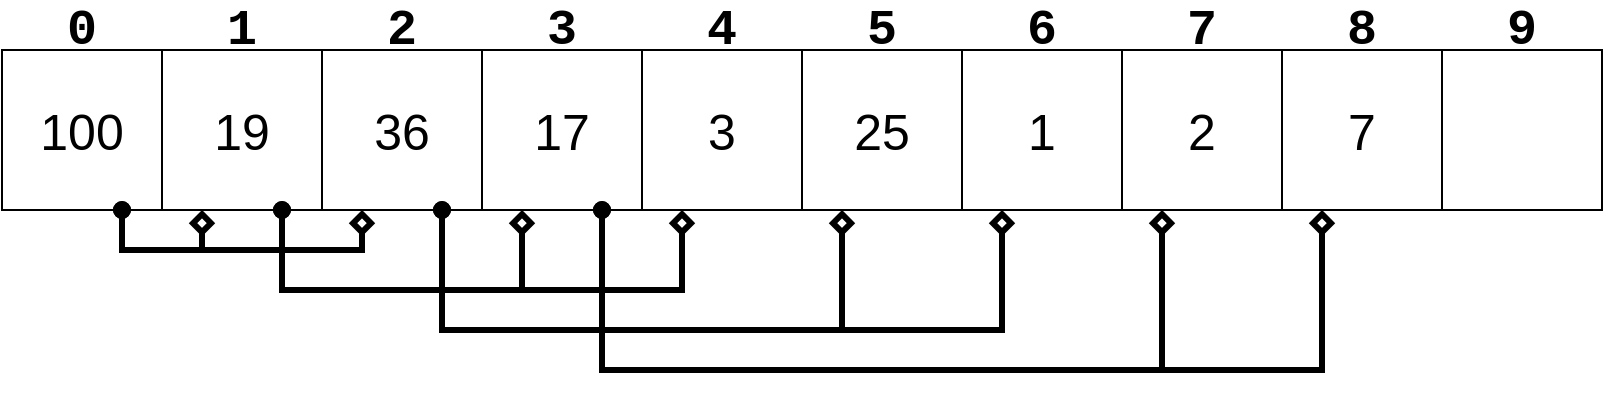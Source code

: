 <mxfile version="20.3.0" type="device"><diagram id="GhB7R2Pc3FQwyMv_m91v" name="Page-1"><mxGraphModel dx="1180" dy="818" grid="1" gridSize="10" guides="1" tooltips="1" connect="1" arrows="1" fold="1" page="1" pageScale="1" pageWidth="850" pageHeight="1100" math="0" shadow="0"><root><mxCell id="0"/><mxCell id="1" parent="0"/><mxCell id="Yn7Pne_5U_6cwrwW3ker-34" value="" style="group" vertex="1" connectable="0" parent="1"><mxGeometry x="20" y="40" width="800" height="180" as="geometry"/></mxCell><mxCell id="Yn7Pne_5U_6cwrwW3ker-12" value="0" style="text;html=1;strokeColor=none;fillColor=none;align=center;verticalAlign=middle;whiteSpace=wrap;rounded=0;fontSize=25;fontFamily=Courier New;fontStyle=1;container=0;" vertex="1" parent="Yn7Pne_5U_6cwrwW3ker-34"><mxGeometry width="80" height="20" as="geometry"/></mxCell><mxCell id="Yn7Pne_5U_6cwrwW3ker-13" value="1" style="text;html=1;strokeColor=none;fillColor=none;align=center;verticalAlign=middle;whiteSpace=wrap;rounded=0;fontSize=25;fontFamily=Courier New;fontStyle=1;container=0;" vertex="1" parent="Yn7Pne_5U_6cwrwW3ker-34"><mxGeometry x="80" width="80" height="20" as="geometry"/></mxCell><mxCell id="Yn7Pne_5U_6cwrwW3ker-14" value="2" style="text;html=1;strokeColor=none;fillColor=none;align=center;verticalAlign=middle;whiteSpace=wrap;rounded=0;fontSize=25;fontFamily=Courier New;fontStyle=1;container=0;" vertex="1" parent="Yn7Pne_5U_6cwrwW3ker-34"><mxGeometry x="160" width="80" height="20" as="geometry"/></mxCell><mxCell id="Yn7Pne_5U_6cwrwW3ker-15" value="3" style="text;html=1;strokeColor=none;fillColor=none;align=center;verticalAlign=middle;whiteSpace=wrap;rounded=0;fontSize=25;fontFamily=Courier New;fontStyle=1;container=0;" vertex="1" parent="Yn7Pne_5U_6cwrwW3ker-34"><mxGeometry x="240" width="80" height="20" as="geometry"/></mxCell><mxCell id="Yn7Pne_5U_6cwrwW3ker-16" value="4" style="text;html=1;strokeColor=none;fillColor=none;align=center;verticalAlign=middle;whiteSpace=wrap;rounded=0;fontSize=25;fontFamily=Courier New;fontStyle=1;container=0;" vertex="1" parent="Yn7Pne_5U_6cwrwW3ker-34"><mxGeometry x="320" width="80" height="20" as="geometry"/></mxCell><mxCell id="Yn7Pne_5U_6cwrwW3ker-17" value="5" style="text;html=1;strokeColor=none;fillColor=none;align=center;verticalAlign=middle;whiteSpace=wrap;rounded=0;fontSize=25;fontFamily=Courier New;fontStyle=1;container=0;" vertex="1" parent="Yn7Pne_5U_6cwrwW3ker-34"><mxGeometry x="400" width="80" height="20" as="geometry"/></mxCell><mxCell id="Yn7Pne_5U_6cwrwW3ker-18" value="6" style="text;html=1;strokeColor=none;fillColor=none;align=center;verticalAlign=middle;whiteSpace=wrap;rounded=0;fontSize=25;fontFamily=Courier New;fontStyle=1;container=0;" vertex="1" parent="Yn7Pne_5U_6cwrwW3ker-34"><mxGeometry x="480" width="80" height="20" as="geometry"/></mxCell><mxCell id="Yn7Pne_5U_6cwrwW3ker-19" value="7" style="text;html=1;strokeColor=none;fillColor=none;align=center;verticalAlign=middle;whiteSpace=wrap;rounded=0;fontSize=25;fontFamily=Courier New;fontStyle=1;container=0;" vertex="1" parent="Yn7Pne_5U_6cwrwW3ker-34"><mxGeometry x="560" width="80" height="20" as="geometry"/></mxCell><mxCell id="Yn7Pne_5U_6cwrwW3ker-20" value="8" style="text;html=1;strokeColor=none;fillColor=none;align=center;verticalAlign=middle;whiteSpace=wrap;rounded=0;fontSize=25;fontFamily=Courier New;fontStyle=1;container=0;" vertex="1" parent="Yn7Pne_5U_6cwrwW3ker-34"><mxGeometry x="640" width="80" height="20" as="geometry"/></mxCell><mxCell id="Yn7Pne_5U_6cwrwW3ker-21" value="9" style="text;html=1;strokeColor=none;fillColor=none;align=center;verticalAlign=middle;whiteSpace=wrap;rounded=0;fontSize=25;fontFamily=Courier New;fontStyle=1;container=0;" vertex="1" parent="Yn7Pne_5U_6cwrwW3ker-34"><mxGeometry x="720" width="80" height="20" as="geometry"/></mxCell><mxCell id="Yn7Pne_5U_6cwrwW3ker-1" value="&lt;font style=&quot;font-size: 25px;&quot;&gt;100&lt;/font&gt;" style="whiteSpace=wrap;html=1;aspect=fixed;container=0;" vertex="1" parent="Yn7Pne_5U_6cwrwW3ker-34"><mxGeometry y="20" width="80" height="80" as="geometry"/></mxCell><mxCell id="Yn7Pne_5U_6cwrwW3ker-2" value="&lt;font style=&quot;font-size: 25px;&quot;&gt;19&lt;/font&gt;" style="whiteSpace=wrap;html=1;aspect=fixed;container=0;" vertex="1" parent="Yn7Pne_5U_6cwrwW3ker-34"><mxGeometry x="80" y="20" width="80" height="80" as="geometry"/></mxCell><mxCell id="Yn7Pne_5U_6cwrwW3ker-3" value="&lt;font style=&quot;font-size: 25px;&quot;&gt;36&lt;/font&gt;" style="whiteSpace=wrap;html=1;aspect=fixed;container=0;" vertex="1" parent="Yn7Pne_5U_6cwrwW3ker-34"><mxGeometry x="160" y="20" width="80" height="80" as="geometry"/></mxCell><mxCell id="Yn7Pne_5U_6cwrwW3ker-4" value="&lt;font style=&quot;font-size: 25px;&quot;&gt;17&lt;/font&gt;" style="whiteSpace=wrap;html=1;aspect=fixed;container=0;" vertex="1" parent="Yn7Pne_5U_6cwrwW3ker-34"><mxGeometry x="240" y="20" width="80" height="80" as="geometry"/></mxCell><mxCell id="Yn7Pne_5U_6cwrwW3ker-5" value="&lt;font style=&quot;font-size: 25px;&quot;&gt;3&lt;/font&gt;" style="whiteSpace=wrap;html=1;aspect=fixed;container=0;" vertex="1" parent="Yn7Pne_5U_6cwrwW3ker-34"><mxGeometry x="320" y="20" width="80" height="80" as="geometry"/></mxCell><mxCell id="Yn7Pne_5U_6cwrwW3ker-6" value="&lt;font style=&quot;font-size: 25px;&quot;&gt;25&lt;/font&gt;" style="whiteSpace=wrap;html=1;aspect=fixed;container=0;" vertex="1" parent="Yn7Pne_5U_6cwrwW3ker-34"><mxGeometry x="400" y="20" width="80" height="80" as="geometry"/></mxCell><mxCell id="Yn7Pne_5U_6cwrwW3ker-7" value="&lt;font style=&quot;font-size: 25px;&quot;&gt;1&lt;/font&gt;" style="whiteSpace=wrap;html=1;aspect=fixed;container=0;" vertex="1" parent="Yn7Pne_5U_6cwrwW3ker-34"><mxGeometry x="480" y="20" width="80" height="80" as="geometry"/></mxCell><mxCell id="Yn7Pne_5U_6cwrwW3ker-8" value="&lt;font style=&quot;font-size: 25px;&quot;&gt;2&lt;/font&gt;" style="whiteSpace=wrap;html=1;aspect=fixed;container=0;" vertex="1" parent="Yn7Pne_5U_6cwrwW3ker-34"><mxGeometry x="560" y="20" width="80" height="80" as="geometry"/></mxCell><mxCell id="Yn7Pne_5U_6cwrwW3ker-9" value="&lt;font style=&quot;font-size: 25px;&quot;&gt;7&lt;/font&gt;" style="whiteSpace=wrap;html=1;aspect=fixed;container=0;" vertex="1" parent="Yn7Pne_5U_6cwrwW3ker-34"><mxGeometry x="640" y="20" width="80" height="80" as="geometry"/></mxCell><mxCell id="Yn7Pne_5U_6cwrwW3ker-10" value="" style="whiteSpace=wrap;html=1;aspect=fixed;container=0;" vertex="1" parent="Yn7Pne_5U_6cwrwW3ker-34"><mxGeometry x="720" y="20" width="80" height="80" as="geometry"/></mxCell><mxCell id="Yn7Pne_5U_6cwrwW3ker-26" style="edgeStyle=orthogonalEdgeStyle;rounded=0;orthogonalLoop=1;jettySize=auto;html=1;exitX=0.75;exitY=1;exitDx=0;exitDy=0;entryX=0.25;entryY=1;entryDx=0;entryDy=0;fontFamily=Courier New;fontSize=25;endArrow=diamond;endFill=0;strokeWidth=3;startArrow=oval;startFill=1;" edge="1" parent="Yn7Pne_5U_6cwrwW3ker-34" source="Yn7Pne_5U_6cwrwW3ker-1" target="Yn7Pne_5U_6cwrwW3ker-2"><mxGeometry relative="1" as="geometry"/></mxCell><mxCell id="Yn7Pne_5U_6cwrwW3ker-27" style="edgeStyle=orthogonalEdgeStyle;rounded=0;orthogonalLoop=1;jettySize=auto;html=1;exitX=0.75;exitY=1;exitDx=0;exitDy=0;entryX=0.25;entryY=1;entryDx=0;entryDy=0;fontFamily=Courier New;fontSize=25;endArrow=diamond;endFill=0;strokeWidth=3;startArrow=oval;startFill=1;" edge="1" parent="Yn7Pne_5U_6cwrwW3ker-34" source="Yn7Pne_5U_6cwrwW3ker-1" target="Yn7Pne_5U_6cwrwW3ker-3"><mxGeometry relative="1" as="geometry"/></mxCell><mxCell id="Yn7Pne_5U_6cwrwW3ker-28" style="edgeStyle=orthogonalEdgeStyle;rounded=0;orthogonalLoop=1;jettySize=auto;html=1;exitX=0.75;exitY=1;exitDx=0;exitDy=0;entryX=0.25;entryY=1;entryDx=0;entryDy=0;fontFamily=Courier New;fontSize=25;endArrow=diamond;endFill=0;strokeWidth=3;startArrow=oval;startFill=1;" edge="1" parent="Yn7Pne_5U_6cwrwW3ker-34" source="Yn7Pne_5U_6cwrwW3ker-2" target="Yn7Pne_5U_6cwrwW3ker-4"><mxGeometry relative="1" as="geometry"><Array as="points"><mxPoint x="140" y="140"/><mxPoint x="260" y="140"/></Array></mxGeometry></mxCell><mxCell id="Yn7Pne_5U_6cwrwW3ker-29" style="edgeStyle=orthogonalEdgeStyle;rounded=0;orthogonalLoop=1;jettySize=auto;html=1;exitX=0.75;exitY=1;exitDx=0;exitDy=0;entryX=0.25;entryY=1;entryDx=0;entryDy=0;fontFamily=Courier New;fontSize=25;endArrow=diamond;endFill=0;strokeWidth=3;startArrow=oval;startFill=1;" edge="1" parent="Yn7Pne_5U_6cwrwW3ker-34" source="Yn7Pne_5U_6cwrwW3ker-2" target="Yn7Pne_5U_6cwrwW3ker-5"><mxGeometry relative="1" as="geometry"><Array as="points"><mxPoint x="140" y="140"/><mxPoint x="340" y="140"/></Array></mxGeometry></mxCell><mxCell id="Yn7Pne_5U_6cwrwW3ker-30" style="edgeStyle=orthogonalEdgeStyle;rounded=0;orthogonalLoop=1;jettySize=auto;html=1;exitX=0.75;exitY=1;exitDx=0;exitDy=0;entryX=0.25;entryY=1;entryDx=0;entryDy=0;fontFamily=Courier New;fontSize=25;endArrow=diamond;endFill=0;strokeWidth=3;startArrow=oval;startFill=1;" edge="1" parent="Yn7Pne_5U_6cwrwW3ker-34" source="Yn7Pne_5U_6cwrwW3ker-3" target="Yn7Pne_5U_6cwrwW3ker-6"><mxGeometry relative="1" as="geometry"><Array as="points"><mxPoint x="220" y="160"/><mxPoint x="420" y="160"/></Array></mxGeometry></mxCell><mxCell id="Yn7Pne_5U_6cwrwW3ker-31" style="edgeStyle=orthogonalEdgeStyle;rounded=0;orthogonalLoop=1;jettySize=auto;html=1;exitX=0.75;exitY=1;exitDx=0;exitDy=0;entryX=0.25;entryY=1;entryDx=0;entryDy=0;fontFamily=Courier New;fontSize=25;endArrow=diamond;endFill=0;strokeWidth=3;startArrow=oval;startFill=1;" edge="1" parent="Yn7Pne_5U_6cwrwW3ker-34" source="Yn7Pne_5U_6cwrwW3ker-3" target="Yn7Pne_5U_6cwrwW3ker-7"><mxGeometry relative="1" as="geometry"><Array as="points"><mxPoint x="220" y="160"/><mxPoint x="500" y="160"/></Array></mxGeometry></mxCell><mxCell id="Yn7Pne_5U_6cwrwW3ker-32" style="edgeStyle=orthogonalEdgeStyle;rounded=0;orthogonalLoop=1;jettySize=auto;html=1;exitX=0.75;exitY=1;exitDx=0;exitDy=0;entryX=0.25;entryY=1;entryDx=0;entryDy=0;fontFamily=Courier New;fontSize=25;endArrow=diamond;endFill=0;strokeWidth=3;startArrow=oval;startFill=1;" edge="1" parent="Yn7Pne_5U_6cwrwW3ker-34" source="Yn7Pne_5U_6cwrwW3ker-4" target="Yn7Pne_5U_6cwrwW3ker-8"><mxGeometry relative="1" as="geometry"><Array as="points"><mxPoint x="300" y="180"/><mxPoint x="580" y="180"/></Array></mxGeometry></mxCell><mxCell id="Yn7Pne_5U_6cwrwW3ker-33" style="edgeStyle=orthogonalEdgeStyle;rounded=0;orthogonalLoop=1;jettySize=auto;html=1;exitX=0.75;exitY=1;exitDx=0;exitDy=0;fontFamily=Courier New;fontSize=25;endArrow=diamond;endFill=0;strokeWidth=3;startArrow=oval;startFill=1;" edge="1" parent="Yn7Pne_5U_6cwrwW3ker-34" source="Yn7Pne_5U_6cwrwW3ker-4"><mxGeometry relative="1" as="geometry"><mxPoint x="660" y="100" as="targetPoint"/><Array as="points"><mxPoint x="300" y="180"/><mxPoint x="660" y="180"/></Array></mxGeometry></mxCell></root></mxGraphModel></diagram></mxfile>